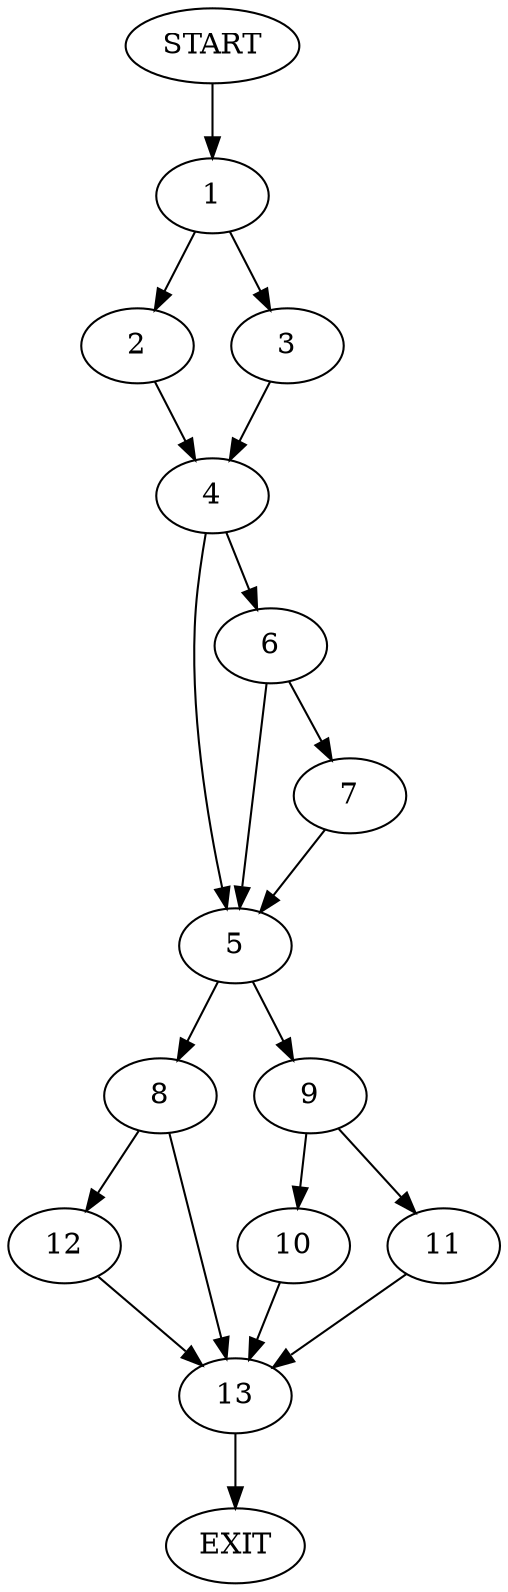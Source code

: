 digraph {
0 [label="START"]
14 [label="EXIT"]
0 -> 1
1 -> 2
1 -> 3
2 -> 4
3 -> 4
4 -> 5
4 -> 6
6 -> 5
6 -> 7
5 -> 8
5 -> 9
7 -> 5
9 -> 10
9 -> 11
8 -> 12
8 -> 13
12 -> 13
13 -> 14
11 -> 13
10 -> 13
}
